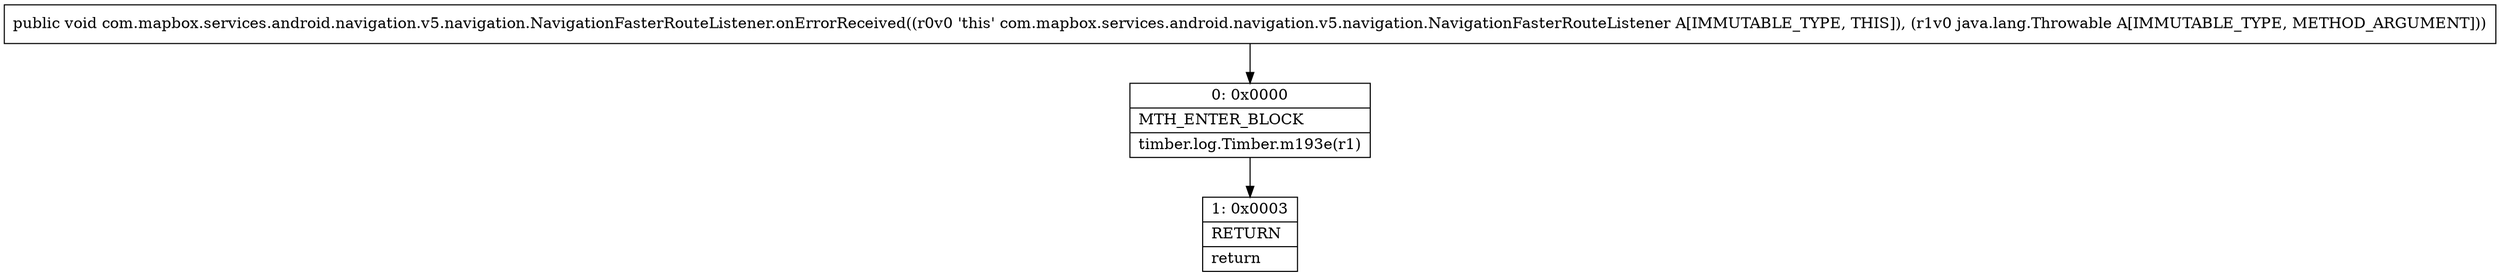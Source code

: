 digraph "CFG forcom.mapbox.services.android.navigation.v5.navigation.NavigationFasterRouteListener.onErrorReceived(Ljava\/lang\/Throwable;)V" {
Node_0 [shape=record,label="{0\:\ 0x0000|MTH_ENTER_BLOCK\l|timber.log.Timber.m193e(r1)\l}"];
Node_1 [shape=record,label="{1\:\ 0x0003|RETURN\l|return\l}"];
MethodNode[shape=record,label="{public void com.mapbox.services.android.navigation.v5.navigation.NavigationFasterRouteListener.onErrorReceived((r0v0 'this' com.mapbox.services.android.navigation.v5.navigation.NavigationFasterRouteListener A[IMMUTABLE_TYPE, THIS]), (r1v0 java.lang.Throwable A[IMMUTABLE_TYPE, METHOD_ARGUMENT])) }"];
MethodNode -> Node_0;
Node_0 -> Node_1;
}

